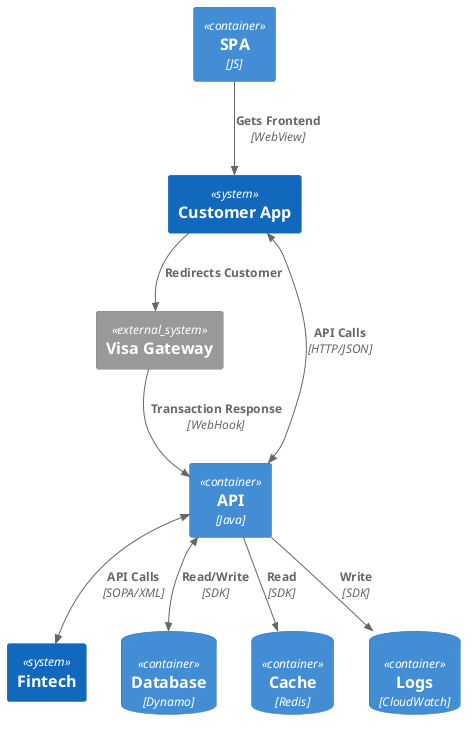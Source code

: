 @startuml Visa Card To Wallet - Middleware
!include <C4/C4_Container.puml>

System(mobileAppRef, "Customer App")
System(fintechRef, "Fintech")
System_Ext(visaRef, "Visa Gateway")

Container(spaRef, "SPA", "JS")
Container(apiRef, "API", "Java")
ContainerDb(dbRef, "Database", "Dynamo")
ContainerDb(cacheRef, "Cache", "Redis")
ContainerDb(logsRef, "Logs", "CloudWatch")

Rel(spaRef, mobileAppRef, "Gets Frontend", "WebView")
BiRel(mobileAppRef, apiRef, "API Calls", "HTTP/JSON")
Rel(mobileAppRef, visaRef, "Redirects Customer")
BiRel(apiRef, fintechRef, "API Calls", "SOPA/XML")
BiRel(apiRef, dbRef, "Read/Write", "SDK")
Rel(apiRef, cacheRef, "Read", "SDK")
Rel(apiRef, logsRef, "Write", "SDK")
Rel(visaRef, apiRef, "Transaction Response", "WebHook")
@enduml
